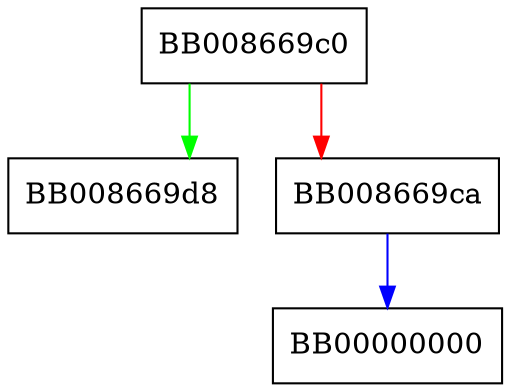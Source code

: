 digraph _longjmp_unwind {
  node [shape="box"];
  graph [splines=ortho];
  BB008669c0 -> BB008669d8 [color="green"];
  BB008669c0 -> BB008669ca [color="red"];
  BB008669ca -> BB00000000 [color="blue"];
}